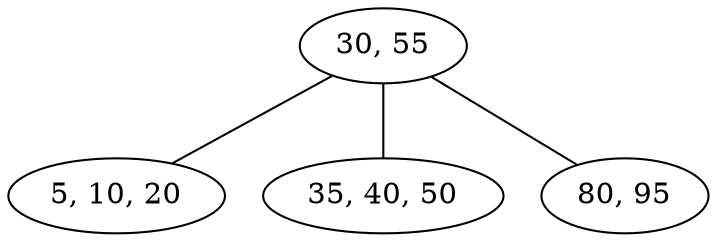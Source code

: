 graph G {
    1 [label="30, 55"];
    2 [label="5, 10, 20"];
    3 [label="35, 40, 50"];
    4 [label="80, 95"];
    1 -- 2;
    1 -- 3;
    1 -- 4;
}
